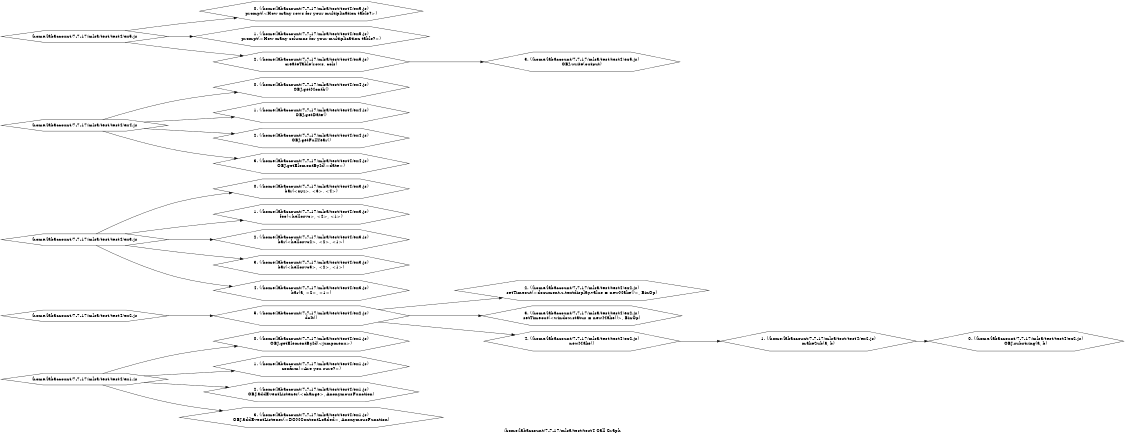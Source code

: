 digraph "/home/labaccount/7-7-17/mlsa/test/test4 Call Graph" {
	graph [dpi=300
		rankdir=LR
		size="7.5, 10"
		label="/home/labaccount/7-7-17/mlsa/test/test4 Call Graph"
	];

	Node0x363986157 [shape=hexagon, label="/home/labaccount/7-7-17/mlsa/test/test4/ex1.js"];
	Node0x701366447 [shape=hexagon, label="/home/labaccount/7-7-17/mlsa/test/test4/ex2.js"];
	Node0x479817587 [shape=hexagon, label="/home/labaccount/7-7-17/mlsa/test/test4/ex3.js"];
	Node0x900894692 [shape=hexagon, label="/home/labaccount/7-7-17/mlsa/test/test4/ex4.js"];
	Node0x585479391 [shape=hexagon, label="/home/labaccount/7-7-17/mlsa/test/test4/ex5.js"];
	Node0x393201100 [shape=hexagon, label="0. (/home/labaccount/7-7-17/mlsa/test/test4/ex1.js)\nOBJ.getElementById(<jumpmenu>)"];
	Node0x363986157 -> Node0x393201100;
	Node0x989084724 [shape=hexagon, label="1. (/home/labaccount/7-7-17/mlsa/test/test4/ex1.js)\nconfirm(<Are you sure?>)"];
	Node0x363986157 -> Node0x989084724;
	Node0x567427655 [shape=hexagon, label="2. (/home/labaccount/7-7-17/mlsa/test/test4/ex1.js)\nOBJ.addEventListener(<change>, AnonymousFunction)"];
	Node0x363986157 -> Node0x567427655;
	Node0x435859923 [shape=hexagon, label="3. (/home/labaccount/7-7-17/mlsa/test/test4/ex1.js)\nOBJ.addEventListener(<DOMContentLoaded>, AnonymousFunction)"];
	Node0x363986157 -> Node0x435859923;
	Node0x793457037 [shape=hexagon, label="5. (/home/labaccount/7-7-17/mlsa/test/test4/ex2.js)\ndoIt()"];
	Node0x701366447 -> Node0x793457037;
	Node0x274670061 [shape=hexagon, label="0. (/home/labaccount/7-7-17/mlsa/test/test4/ex3.js)\nbar(<xyz>, <3>, <4>)"];
	Node0x479817587 -> Node0x274670061;
	Node0x271265702 [shape=hexagon, label="1. (/home/labaccount/7-7-17/mlsa/test/test4/ex3.js)\nfoo(<hellosvc>, <2>, <1>)"];
	Node0x479817587 -> Node0x271265702;
	Node0x823536877 [shape=hexagon, label="2. (/home/labaccount/7-7-17/mlsa/test/test4/ex3.js)\nbar(<hellosvc2>, <2>, <1>)"];
	Node0x479817587 -> Node0x823536877;
	Node0x722305567 [shape=hexagon, label="3. (/home/labaccount/7-7-17/mlsa/test/test4/ex3.js)\nbar(<hellosvc3>, <2>, <1>)"];
	Node0x479817587 -> Node0x722305567;
	Node0x468265668 [shape=hexagon, label="4. (/home/labaccount/7-7-17/mlsa/test/test4/ex3.js)\nbar(a, <2>, <1>)"];
	Node0x479817587 -> Node0x468265668;
	Node0x882561506 [shape=hexagon, label="0. (/home/labaccount/7-7-17/mlsa/test/test4/ex4.js)\nOBJ.getMonth()"];
	Node0x900894692 -> Node0x882561506;
	Node0x361872322 [shape=hexagon, label="1. (/home/labaccount/7-7-17/mlsa/test/test4/ex4.js)\nOBJ.getDate()"];
	Node0x900894692 -> Node0x361872322;
	Node0x741494794 [shape=hexagon, label="2. (/home/labaccount/7-7-17/mlsa/test/test4/ex4.js)\nOBJ.getFullYear()"];
	Node0x900894692 -> Node0x741494794;
	Node0x105183791 [shape=hexagon, label="3. (/home/labaccount/7-7-17/mlsa/test/test4/ex4.js)\nOBJ.getElementById(<date>)"];
	Node0x900894692 -> Node0x105183791;
	Node0x264148531 [shape=hexagon, label="0. (/home/labaccount/7-7-17/mlsa/test/test4/ex5.js)\nprompt(<How many rows for your multiplication table?>)"];
	Node0x585479391 -> Node0x264148531;
	Node0x419189972 [shape=hexagon, label="1. (/home/labaccount/7-7-17/mlsa/test/test4/ex5.js)\nprompt(<How many columns for your multiplication table?>)"];
	Node0x585479391 -> Node0x419189972;
	Node0x702396329 [shape=hexagon, label="2. (/home/labaccount/7-7-17/mlsa/test/test4/ex5.js)\ncreateTable(rows, cols)"];
	Node0x585479391 -> Node0x702396329;
	Node0x768488675 [shape=hexagon, label="2. (/home/labaccount/7-7-17/mlsa/test/test4/ex2.js)\nsetTimeout(<document.z.textdisplay.value = newMake()>, BinOp)"];
	Node0x793457037 -> Node0x768488675;
	Node0x271683503 [shape=hexagon, label="3. (/home/labaccount/7-7-17/mlsa/test/test4/ex2.js)\nsetTimeout(<window.status = newMake()>, BinOp)"];
	Node0x793457037 -> Node0x271683503;
	Node0x158501943 [shape=hexagon, label="4. (/home/labaccount/7-7-17/mlsa/test/test4/ex2.js)\nnewMake()"];
	Node0x793457037 -> Node0x158501943;
	Node0x164722810 [shape=hexagon, label="3. (/home/labaccount/7-7-17/mlsa/test/test4/ex5.js)\nOBJ.write(output)"];
	Node0x702396329 -> Node0x164722810;
	Node0x291595410 [shape=hexagon, label="1. (/home/labaccount/7-7-17/mlsa/test/test4/ex2.js)\nmakeSub(a, b)"];
	Node0x158501943 -> Node0x291595410;
	Node0x240885646 [shape=hexagon, label="0. (/home/labaccount/7-7-17/mlsa/test/test4/ex2.js)\nOBJ.substring(a, b)"];
	Node0x291595410 -> Node0x240885646;
}
